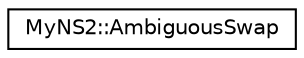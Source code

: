 digraph "Graphical Class Hierarchy"
{
  edge [fontname="Helvetica",fontsize="10",labelfontname="Helvetica",labelfontsize="10"];
  node [fontname="Helvetica",fontsize="10",shape=record];
  rankdir="LR";
  Node0 [label="MyNS2::AmbiguousSwap",height=0.2,width=0.4,color="black", fillcolor="white", style="filled",URL="$struct_my_n_s2_1_1_ambiguous_swap.html"];
}
